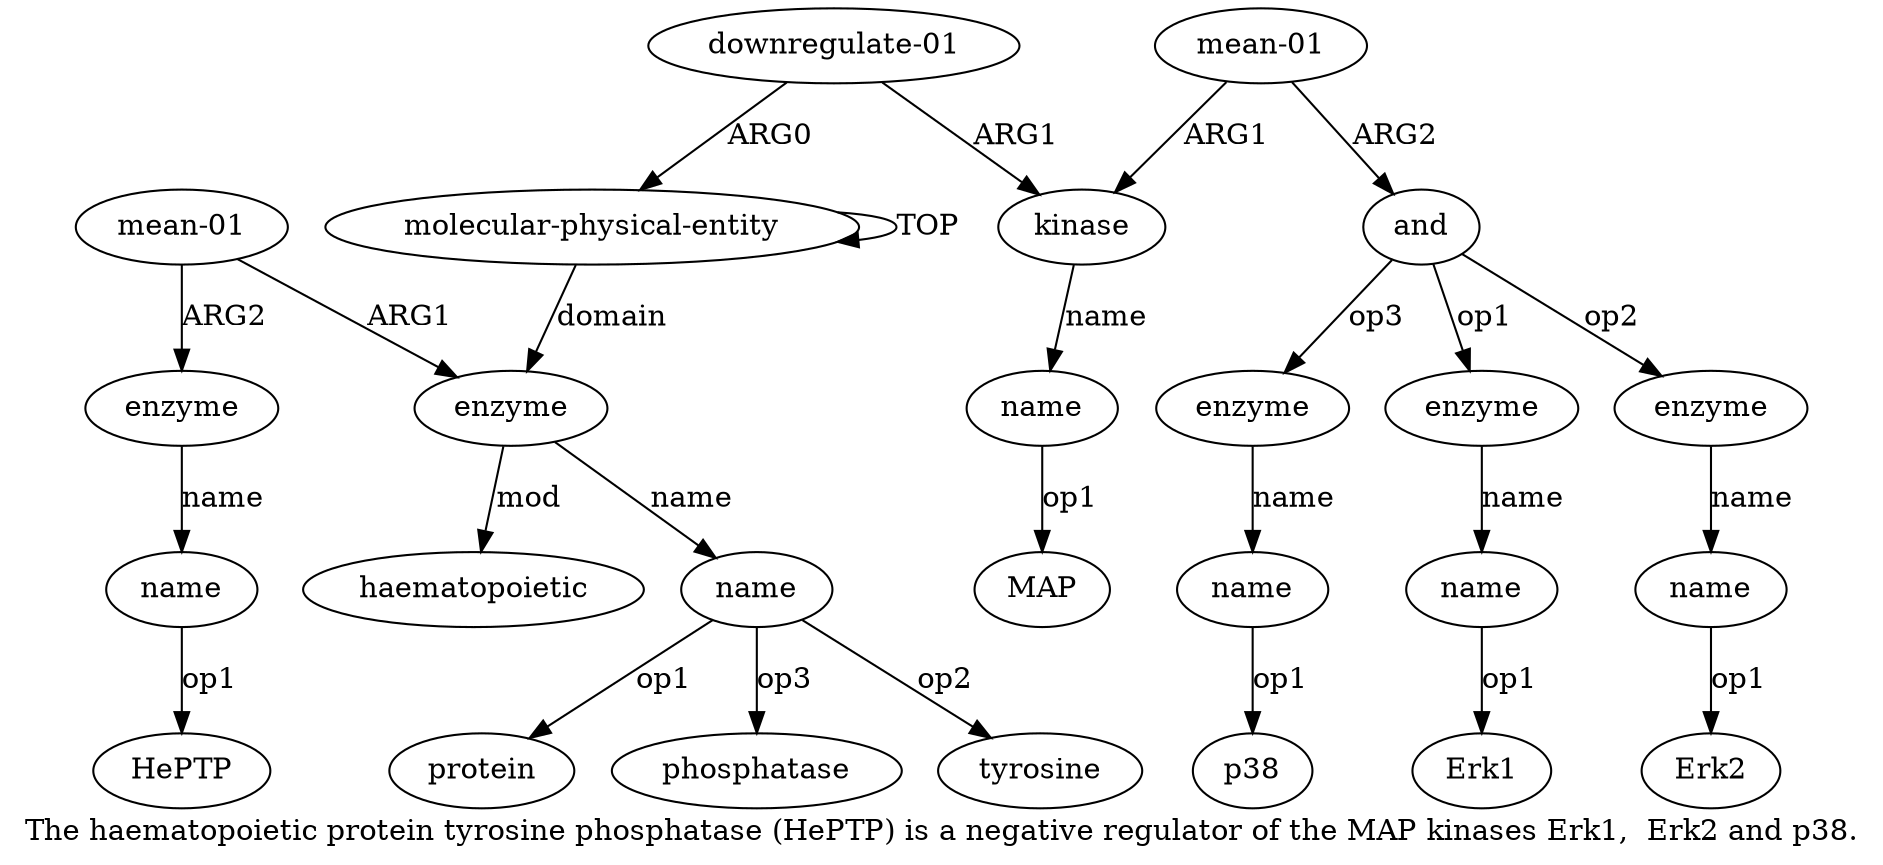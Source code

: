 digraph  {
	graph [label="The haematopoietic protein tyrosine phosphatase (HePTP) is a negative regulator of the MAP kinases Erk1,  Erk2 and p38."];
	node [label="\N"];
	"a13 protein"	 [color=black,
		gold_ind=-1,
		gold_label=protein,
		label=protein,
		test_ind=-1,
		test_label=protein];
	"a7 Erk1"	 [color=black,
		gold_ind=-1,
		gold_label=Erk1,
		label=Erk1,
		test_ind=-1,
		test_label=Erk1];
	"a9 Erk2"	 [color=black,
		gold_ind=-1,
		gold_label=Erk2,
		label=Erk2,
		test_ind=-1,
		test_label=Erk2];
	"a11 p38"	 [color=black,
		gold_ind=-1,
		gold_label=p38,
		label=p38,
		test_ind=-1,
		test_label=p38];
	a15	 [color=black,
		gold_ind=15,
		gold_label="mean-01",
		label="mean-01",
		test_ind=15,
		test_label="mean-01"];
	a16	 [color=black,
		gold_ind=16,
		gold_label=enzyme,
		label=enzyme,
		test_ind=16,
		test_label=enzyme];
	a15 -> a16 [key=0,
	color=black,
	gold_label=ARG2,
	label=ARG2,
	test_label=ARG2];
a12 [color=black,
	gold_ind=12,
	gold_label=enzyme,
	label=enzyme,
	test_ind=12,
	test_label=enzyme];
a15 -> a12 [key=0,
color=black,
gold_label=ARG1,
label=ARG1,
test_label=ARG1];
a14 [color=black,
gold_ind=14,
gold_label=haematopoietic,
label=haematopoietic,
test_ind=14,
test_label=haematopoietic];
a17 [color=black,
gold_ind=17,
gold_label=name,
label=name,
test_ind=17,
test_label=name];
"a17 HePTP" [color=black,
gold_ind=-1,
gold_label=HePTP,
label=HePTP,
test_ind=-1,
test_label=HePTP];
a17 -> "a17 HePTP" [key=0,
color=black,
gold_label=op1,
label=op1,
test_label=op1];
a16 -> a17 [key=0,
color=black,
gold_label=name,
label=name,
test_label=name];
a11 [color=black,
gold_ind=11,
gold_label=name,
label=name,
test_ind=11,
test_label=name];
a11 -> "a11 p38" [key=0,
color=black,
gold_label=op1,
label=op1,
test_label=op1];
a10 [color=black,
gold_ind=10,
gold_label=enzyme,
label=enzyme,
test_ind=10,
test_label=enzyme];
a10 -> a11 [key=0,
color=black,
gold_label=name,
label=name,
test_label=name];
a13 [color=black,
gold_ind=13,
gold_label=name,
label=name,
test_ind=13,
test_label=name];
a13 -> "a13 protein" [key=0,
color=black,
gold_label=op1,
label=op1,
test_label=op1];
"a13 phosphatase" [color=black,
gold_ind=-1,
gold_label=phosphatase,
label=phosphatase,
test_ind=-1,
test_label=phosphatase];
a13 -> "a13 phosphatase" [key=0,
color=black,
gold_label=op3,
label=op3,
test_label=op3];
"a13 tyrosine" [color=black,
gold_ind=-1,
gold_label=tyrosine,
label=tyrosine,
test_ind=-1,
test_label=tyrosine];
a13 -> "a13 tyrosine" [key=0,
color=black,
gold_label=op2,
label=op2,
test_label=op2];
a12 -> a14 [key=0,
color=black,
gold_label=mod,
label=mod,
test_label=mod];
a12 -> a13 [key=0,
color=black,
gold_label=name,
label=name,
test_label=name];
a1 [color=black,
gold_ind=1,
gold_label="downregulate-01",
label="downregulate-01",
test_ind=1,
test_label="downregulate-01"];
a0 [color=black,
gold_ind=0,
gold_label="molecular-physical-entity",
label="molecular-physical-entity",
test_ind=0,
test_label="molecular-physical-entity"];
a1 -> a0 [key=0,
color=black,
gold_label=ARG0,
label=ARG0,
test_label=ARG0];
a2 [color=black,
gold_ind=2,
gold_label=kinase,
label=kinase,
test_ind=2,
test_label=kinase];
a1 -> a2 [key=0,
color=black,
gold_label=ARG1,
label=ARG1,
test_label=ARG1];
a0 -> a12 [key=0,
color=black,
gold_label=domain,
label=domain,
test_label=domain];
a0 -> a0 [key=0,
color=black,
gold_label=TOP,
label=TOP,
test_label=TOP];
a3 [color=black,
gold_ind=3,
gold_label=name,
label=name,
test_ind=3,
test_label=name];
"a3 MAP" [color=black,
gold_ind=-1,
gold_label=MAP,
label=MAP,
test_ind=-1,
test_label=MAP];
a3 -> "a3 MAP" [key=0,
color=black,
gold_label=op1,
label=op1,
test_label=op1];
a2 -> a3 [key=0,
color=black,
gold_label=name,
label=name,
test_label=name];
a5 [color=black,
gold_ind=5,
gold_label=and,
label=and,
test_ind=5,
test_label=and];
a5 -> a10 [key=0,
color=black,
gold_label=op3,
label=op3,
test_label=op3];
a6 [color=black,
gold_ind=6,
gold_label=enzyme,
label=enzyme,
test_ind=6,
test_label=enzyme];
a5 -> a6 [key=0,
color=black,
gold_label=op1,
label=op1,
test_label=op1];
a8 [color=black,
gold_ind=8,
gold_label=enzyme,
label=enzyme,
test_ind=8,
test_label=enzyme];
a5 -> a8 [key=0,
color=black,
gold_label=op2,
label=op2,
test_label=op2];
a4 [color=black,
gold_ind=4,
gold_label="mean-01",
label="mean-01",
test_ind=4,
test_label="mean-01"];
a4 -> a2 [key=0,
color=black,
gold_label=ARG1,
label=ARG1,
test_label=ARG1];
a4 -> a5 [key=0,
color=black,
gold_label=ARG2,
label=ARG2,
test_label=ARG2];
a7 [color=black,
gold_ind=7,
gold_label=name,
label=name,
test_ind=7,
test_label=name];
a7 -> "a7 Erk1" [key=0,
color=black,
gold_label=op1,
label=op1,
test_label=op1];
a6 -> a7 [key=0,
color=black,
gold_label=name,
label=name,
test_label=name];
a9 [color=black,
gold_ind=9,
gold_label=name,
label=name,
test_ind=9,
test_label=name];
a9 -> "a9 Erk2" [key=0,
color=black,
gold_label=op1,
label=op1,
test_label=op1];
a8 -> a9 [key=0,
color=black,
gold_label=name,
label=name,
test_label=name];
}
